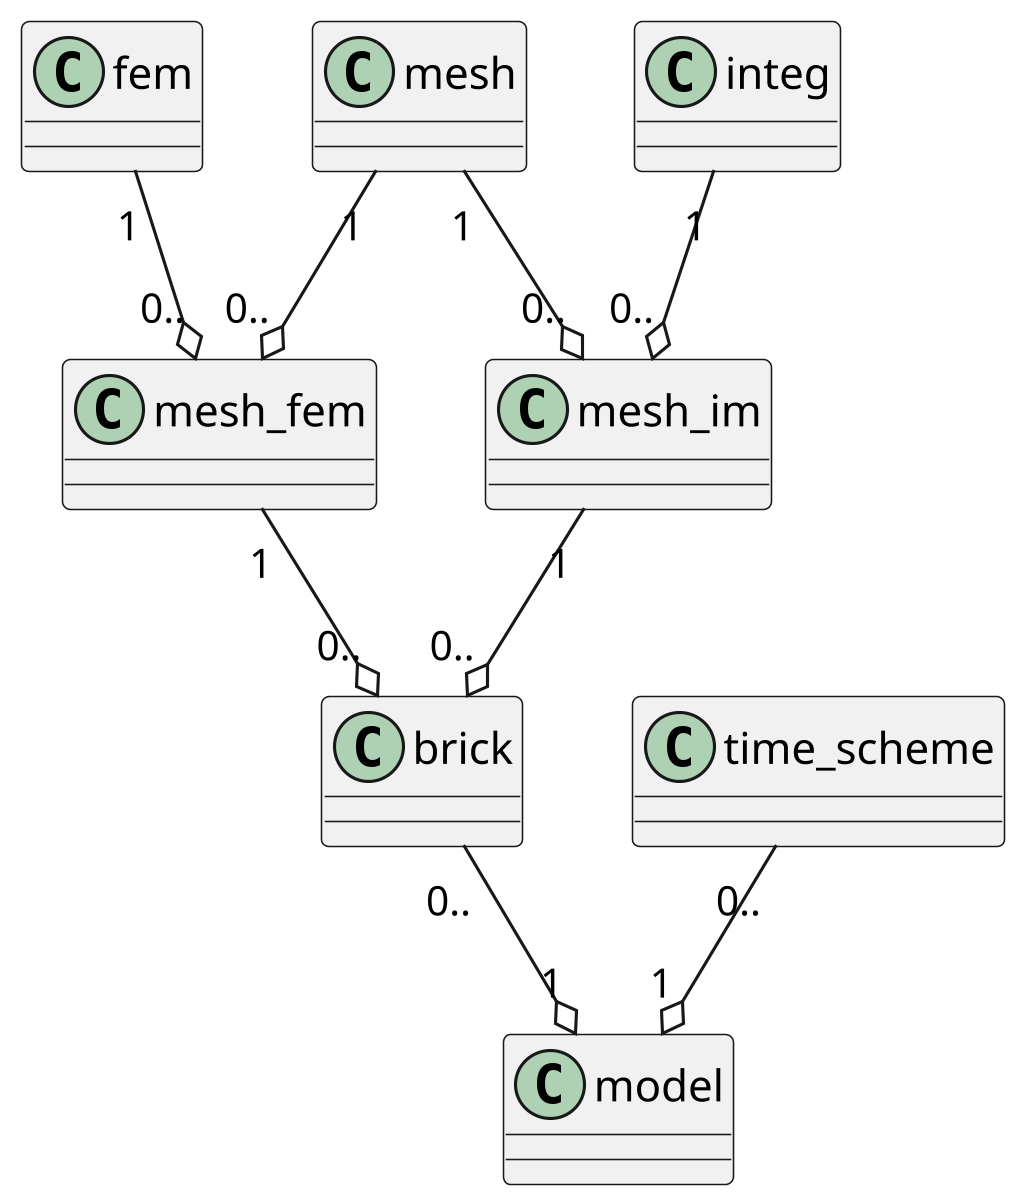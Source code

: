 @startuml{GetFEM.png}
skinparam dpi 300
mesh        "1"   --o "0.." mesh_fem
fem         "1"   --o "0.." mesh_fem
mesh        "1"   --o "0.." mesh_im
integ       "1"   --o "0.." mesh_im
mesh_fem    "1"   --o "0.." brick
mesh_im     "1"   --o "0.." brick
brick       "0.." --o "1"   model
time_scheme "0.." --o "1"   model
@enduml
